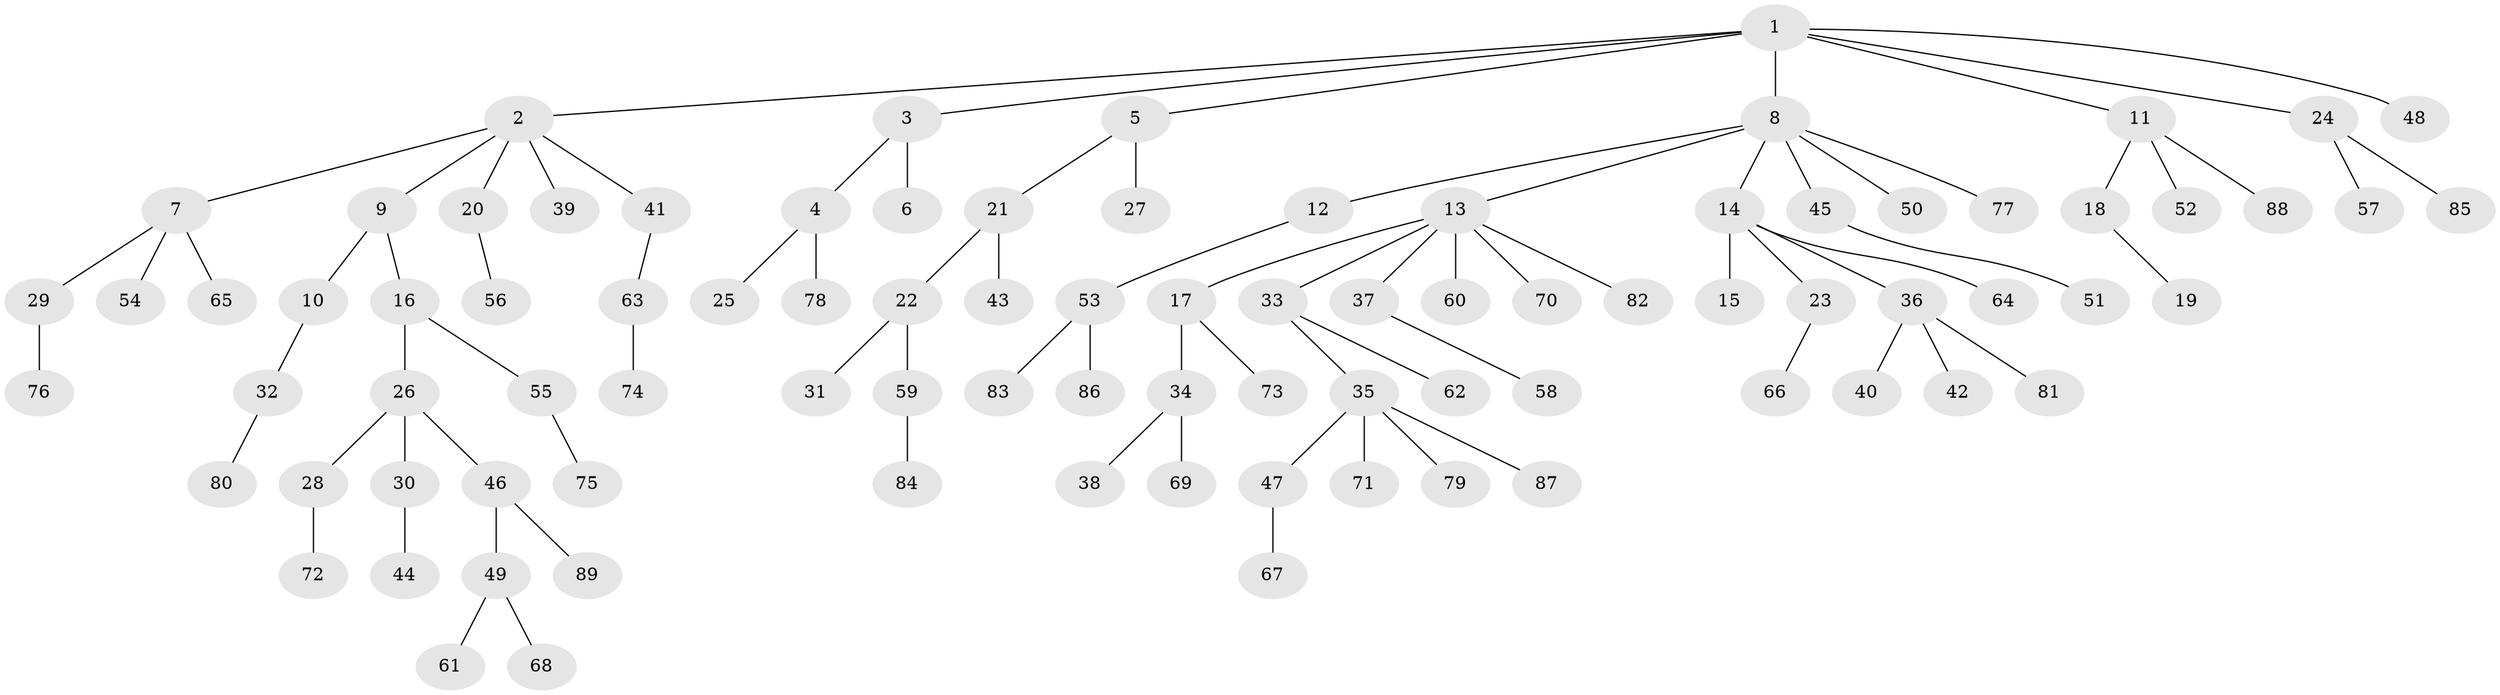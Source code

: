 // Generated by graph-tools (version 1.1) at 2025/37/03/09/25 02:37:03]
// undirected, 89 vertices, 88 edges
graph export_dot {
graph [start="1"]
  node [color=gray90,style=filled];
  1;
  2;
  3;
  4;
  5;
  6;
  7;
  8;
  9;
  10;
  11;
  12;
  13;
  14;
  15;
  16;
  17;
  18;
  19;
  20;
  21;
  22;
  23;
  24;
  25;
  26;
  27;
  28;
  29;
  30;
  31;
  32;
  33;
  34;
  35;
  36;
  37;
  38;
  39;
  40;
  41;
  42;
  43;
  44;
  45;
  46;
  47;
  48;
  49;
  50;
  51;
  52;
  53;
  54;
  55;
  56;
  57;
  58;
  59;
  60;
  61;
  62;
  63;
  64;
  65;
  66;
  67;
  68;
  69;
  70;
  71;
  72;
  73;
  74;
  75;
  76;
  77;
  78;
  79;
  80;
  81;
  82;
  83;
  84;
  85;
  86;
  87;
  88;
  89;
  1 -- 2;
  1 -- 3;
  1 -- 5;
  1 -- 8;
  1 -- 11;
  1 -- 24;
  1 -- 48;
  2 -- 7;
  2 -- 9;
  2 -- 20;
  2 -- 39;
  2 -- 41;
  3 -- 4;
  3 -- 6;
  4 -- 25;
  4 -- 78;
  5 -- 21;
  5 -- 27;
  7 -- 29;
  7 -- 54;
  7 -- 65;
  8 -- 12;
  8 -- 13;
  8 -- 14;
  8 -- 45;
  8 -- 50;
  8 -- 77;
  9 -- 10;
  9 -- 16;
  10 -- 32;
  11 -- 18;
  11 -- 52;
  11 -- 88;
  12 -- 53;
  13 -- 17;
  13 -- 33;
  13 -- 37;
  13 -- 60;
  13 -- 70;
  13 -- 82;
  14 -- 15;
  14 -- 23;
  14 -- 36;
  14 -- 64;
  16 -- 26;
  16 -- 55;
  17 -- 34;
  17 -- 73;
  18 -- 19;
  20 -- 56;
  21 -- 22;
  21 -- 43;
  22 -- 31;
  22 -- 59;
  23 -- 66;
  24 -- 57;
  24 -- 85;
  26 -- 28;
  26 -- 30;
  26 -- 46;
  28 -- 72;
  29 -- 76;
  30 -- 44;
  32 -- 80;
  33 -- 35;
  33 -- 62;
  34 -- 38;
  34 -- 69;
  35 -- 47;
  35 -- 71;
  35 -- 79;
  35 -- 87;
  36 -- 40;
  36 -- 42;
  36 -- 81;
  37 -- 58;
  41 -- 63;
  45 -- 51;
  46 -- 49;
  46 -- 89;
  47 -- 67;
  49 -- 61;
  49 -- 68;
  53 -- 83;
  53 -- 86;
  55 -- 75;
  59 -- 84;
  63 -- 74;
}
